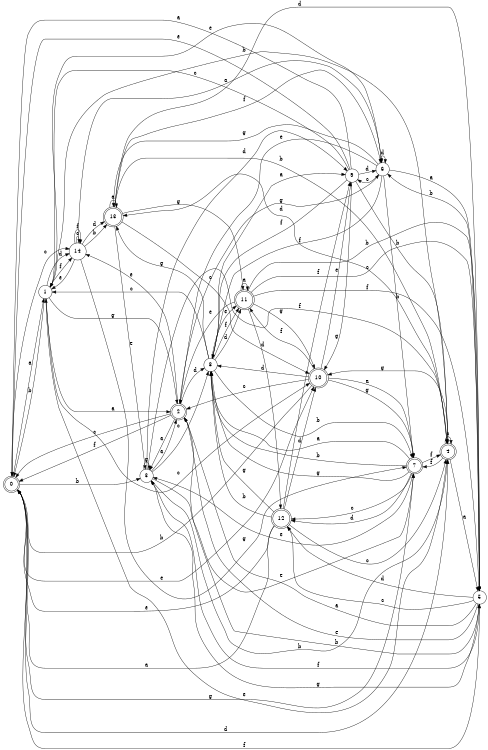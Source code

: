 digraph n12_1 {
__start0 [label="" shape="none"];

rankdir=LR;
size="8,5";

s0 [style="rounded,filled", color="black", fillcolor="white" shape="doublecircle", label="0"];
s1 [style="filled", color="black", fillcolor="white" shape="circle", label="1"];
s2 [style="rounded,filled", color="black", fillcolor="white" shape="doublecircle", label="2"];
s3 [style="filled", color="black", fillcolor="white" shape="circle", label="3"];
s4 [style="rounded,filled", color="black", fillcolor="white" shape="doublecircle", label="4"];
s5 [style="filled", color="black", fillcolor="white" shape="circle", label="5"];
s6 [style="filled", color="black", fillcolor="white" shape="circle", label="6"];
s7 [style="rounded,filled", color="black", fillcolor="white" shape="doublecircle", label="7"];
s8 [style="filled", color="black", fillcolor="white" shape="circle", label="8"];
s9 [style="filled", color="black", fillcolor="white" shape="circle", label="9"];
s10 [style="rounded,filled", color="black", fillcolor="white" shape="doublecircle", label="10"];
s11 [style="rounded,filled", color="black", fillcolor="white" shape="doublecircle", label="11"];
s12 [style="rounded,filled", color="black", fillcolor="white" shape="doublecircle", label="12"];
s13 [style="rounded,filled", color="black", fillcolor="white" shape="doublecircle", label="13"];
s14 [style="filled", color="black", fillcolor="white" shape="circle", label="14"];
s0 -> s1 [label="a"];
s0 -> s3 [label="b"];
s0 -> s14 [label="c"];
s0 -> s4 [label="d"];
s0 -> s10 [label="e"];
s0 -> s5 [label="f"];
s0 -> s7 [label="g"];
s1 -> s2 [label="a"];
s1 -> s0 [label="b"];
s1 -> s10 [label="c"];
s1 -> s14 [label="d"];
s1 -> s6 [label="e"];
s1 -> s14 [label="f"];
s1 -> s2 [label="g"];
s2 -> s3 [label="a"];
s2 -> s5 [label="b"];
s2 -> s0 [label="c"];
s2 -> s8 [label="d"];
s2 -> s14 [label="e"];
s2 -> s0 [label="f"];
s2 -> s6 [label="g"];
s3 -> s2 [label="a"];
s3 -> s4 [label="b"];
s3 -> s8 [label="c"];
s3 -> s9 [label="d"];
s3 -> s7 [label="e"];
s3 -> s4 [label="f"];
s3 -> s3 [label="g"];
s4 -> s5 [label="a"];
s4 -> s1 [label="b"];
s4 -> s4 [label="c"];
s4 -> s13 [label="d"];
s4 -> s1 [label="e"];
s4 -> s7 [label="f"];
s4 -> s10 [label="g"];
s5 -> s2 [label="a"];
s5 -> s6 [label="b"];
s5 -> s12 [label="c"];
s5 -> s12 [label="d"];
s5 -> s2 [label="e"];
s5 -> s3 [label="f"];
s5 -> s3 [label="g"];
s6 -> s5 [label="a"];
s6 -> s7 [label="b"];
s6 -> s9 [label="c"];
s6 -> s6 [label="d"];
s6 -> s2 [label="e"];
s6 -> s8 [label="f"];
s6 -> s13 [label="g"];
s7 -> s8 [label="a"];
s7 -> s8 [label="b"];
s7 -> s12 [label="c"];
s7 -> s12 [label="d"];
s7 -> s3 [label="e"];
s7 -> s4 [label="f"];
s7 -> s8 [label="g"];
s8 -> s9 [label="a"];
s8 -> s7 [label="b"];
s8 -> s1 [label="c"];
s8 -> s11 [label="d"];
s8 -> s11 [label="e"];
s8 -> s11 [label="f"];
s8 -> s13 [label="g"];
s9 -> s0 [label="a"];
s9 -> s4 [label="b"];
s9 -> s1 [label="c"];
s9 -> s6 [label="d"];
s9 -> s0 [label="e"];
s9 -> s8 [label="f"];
s9 -> s10 [label="g"];
s10 -> s7 [label="a"];
s10 -> s0 [label="b"];
s10 -> s2 [label="c"];
s10 -> s8 [label="d"];
s10 -> s9 [label="e"];
s10 -> s11 [label="f"];
s10 -> s7 [label="g"];
s11 -> s11 [label="a"];
s11 -> s5 [label="b"];
s11 -> s5 [label="c"];
s11 -> s12 [label="d"];
s11 -> s2 [label="e"];
s11 -> s5 [label="f"];
s11 -> s10 [label="g"];
s12 -> s0 [label="a"];
s12 -> s8 [label="b"];
s12 -> s4 [label="c"];
s12 -> s10 [label="d"];
s12 -> s0 [label="e"];
s12 -> s9 [label="f"];
s12 -> s8 [label="g"];
s13 -> s13 [label="a"];
s13 -> s4 [label="b"];
s13 -> s10 [label="c"];
s13 -> s5 [label="d"];
s13 -> s3 [label="e"];
s13 -> s6 [label="f"];
s13 -> s11 [label="g"];
s14 -> s6 [label="a"];
s14 -> s13 [label="b"];
s14 -> s14 [label="c"];
s14 -> s13 [label="d"];
s14 -> s1 [label="e"];
s14 -> s14 [label="f"];
s14 -> s7 [label="g"];

}